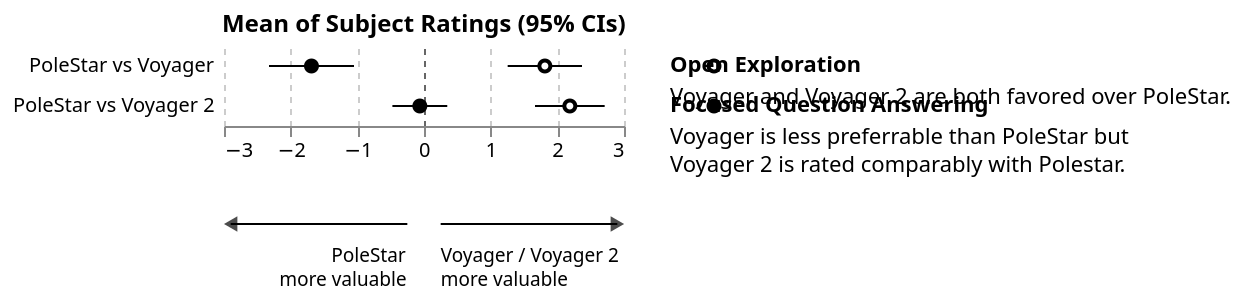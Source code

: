 {
  "$schema": "https://vega.github.io/schema/vega-lite/v2.json",
  "data": {
    "values": [
      {
        "measure": "Open Exploration",
        "mean": 1.813,
        "lo": 1.255,
        "hi": 2.370,
        "study": "PoleStar vs Voyager"
      },
      {
        "measure": "Focused Question Answering",
        "mean": -1.688,
        "lo": -2.325,
        "hi": -1.050,
        "study": "PoleStar vs Voyager"
      },
      {
        "measure": "Open Exploration",
        "mean": 2.1875,
        "lo": 1.665,
        "hi": 2.710,
        "study": "PoleStar vs Voyager 2"
      },
      {
        "measure": "Focused Question Answering",
        "mean": -0.0625,
        "lo": -0.474,
        "hi": 0.349,
        "study": "PoleStar vs Voyager 2"
      }
    ]
  },
  "hconcat": [
    {
      "vconcat": [
        {
          "title": "Mean of Subject Ratings (95% CIs)",
          "layer": [
            {
              "mark": "rule",
              "encoding": {
                "x": {
                  "field": "lo",
                  "type": "quantitative",
                  "scale": {
                    "zero": false
                  },
                  "axis": {
                    "orient": "bottom",
                    "title": "",
                    "encoding": {
                      "grid": {
                        "strokeDash": {
                          "value": [
                            3,
                            3
                          ]
                        },
                        "stroke": {
                          "condition": {
                            "test": "datum.value === 0",
                            "value": "#666"
                          },
                          "value": "#CCC"
                        }
                      }
                    }
                  }
                },
                "x2": {
                  "field": "hi",
                  "type": "quantitative"
                },
                "y": {
                  "field": "study",
                  "type": "nominal",
                  "axis": {
                    "title": null,
                    "labelPadding": 5,
                    "domain": false,
                    "ticks": false,
                    "grid": false
                  }
                }
              }
            },
            {
              "mark": {
                "type": "circle",
                "style": "measure"
              },
              "encoding": {
                "x": {
                  "field": "mean",
                  "type": "quantitative",
                  "scale": {
                    "domain": [
                      -3,
                      3
                    ]
                  }
                },
                "y": {
                  "field": "study",
                  "type": "nominal"
                },
                "color": {
                  "field": "measure",
                  "type": "nominal",
                  "scale": {
                    "range": [
                      "black",
                      "white"
                    ]
                  },
                  "legend": null
                },
                "opacity": {
                  "value": 1
                }
              }
            }
          ]
        },
        {
          "data": {
            "values": [
              {
                "from": -0.25,
                "to": -2.9,
                "label": "PoleStar"
              },
              {
                "from": 0.25,
                "to": 2.9,
                "label": "Voyager / Voyager 2"
              }
            ]
          },
          "layer": [
            {
              "mark": "rule",
              "encoding": {
                "x": {
                  "field": "from",
                  "type": "quantitative",
                  "scale": {
                    "zero": false
                  },
                  "axis": null
                },
                "x2": {
                  "field": "to",
                  "type": "quantitative"
                }
              }
            },
            {
              "mark": {
                "type": "point",
                "filled": true,
                "size": 60,
                "fill": "black"
              },
              "encoding": {
                "x": {
                  "field": "to",
                  "type": "quantitative",
                  "axis": null
                },
                "shape": {
                  "condition": {
                    "test": "datum.to > 0",
                    "value": "triangle-right"
                  },
                  "value": "triangle-left"
                }
              }
            },
            {
              "mark": {
                "type": "text",
                "align": "right",
                "style": "arrow-label"
              },
              "transform": [
                {
                  "filter": "datum.label === 'PoleStar'"
                }
              ],
              "encoding": {
                "x": {
                  "field": "from",
                  "type": "quantitative",
                  "axis": null
                },
                "text": {
                  "field": "label",
                  "type": "nominal"
                }
              }
            },
            {
              "mark": {
                "type": "text",
                "align": "left",
                "style": "arrow-label"
              },
              "transform": [
                {
                  "filter": "datum.label !== 'PoleStar'"
                }
              ],
              "encoding": {
                "x": {
                  "field": "from",
                  "type": "quantitative",
                  "axis": null
                },
                "text": {
                  "field": "label",
                  "type": "nominal"
                }
              }
            },
            {
              "mark": {
                "type": "text",
                "align": "right",
                "style": "arrow-label2"
              },
              "transform": [
                {
                  "filter": "datum.label === 'PoleStar'"
                }
              ],
              "encoding": {
                "x": {
                  "field": "from",
                  "type": "quantitative",
                  "axis": null
                },
                "text": {
                  "value": "more valuable"
                }
              }
            },
            {
              "mark": {
                "type": "text",
                "align": "left",
                "style": "arrow-label2"
              },
              "transform": [
                {
                  "filter": "datum.label !== 'PoleStar'"
                }
              ],
              "encoding": {
                "x": {
                  "field": "from",
                  "type": "quantitative",
                  "axis": null
                },
                "text": {
                  "value": "more valuable"
                }
              }
            }
          ]
        }
      ]
    },
    {
      "data": {
        "values": [
          {
            "measure": "Open Exploration",
            "summary": "Voyager and Voyager 2 are both favored over PoleStar.",
            "summary2": ""
          },
          {
            "measure": "Focused Question Answering",
            "summary": "Voyager is less preferrable than PoleStar but",
            "summary2": "Voyager 2 is rated comparably with Polestar."
          }
        ]
      },
      "layer": [
        {
          "mark": {
            "type": "circle",
            "style": "measure"
          },
          "encoding": {
            "y": {
              "field": "measure",
              "type": "nominal",
              "axis": null
            },
            "color": {
              "field": "measure",
              "type": "nominal",
              "legend": null
            }
          }
        },
        {
          "mark": {
            "type": "text",
            "baseline": "middle",
            "align": "left",
            "fontWeight": "bold",
            "dx": -22
          },
          "encoding": {
            "y": {
              "field": "measure",
              "type": "nominal",
              "scale": {
                "rangeStep": 40,
                "reverse": true
              },
              "axis": null
            },
            "text": {
              "field": "measure",
              "type": "nominal"
            }
          }
        },
        {
          "mark": {
            "type": "text",
            "baseline": "middle",
            "align": "left",
            "dx": -22,
            "dy": 16
          },
          "encoding": {
            "y": {
              "field": "measure",
              "type": "nominal",
              "scale": {
                "rangeStep": 40
              },
              "axis": null
            },
            "text": {
              "field": "summary",
              "type": "nominal"
            }
          }
        },
        {
          "mark": {
            "type": "text",
            "baseline": "middle",
            "align": "left",
            "dx": -22,
            "dy": 30
          },
          "encoding": {
            "y": {
              "field": "measure",
              "type": "nominal",
              "scale": {
                "rangeStep": 40
              },
              "axis": null
            },
            "text": {
              "field": "summary2",
              "type": "nominal"
            }
          }
        }
      ]
    }
  ],
  "config": {
    "view": {
      "stroke": "transparent"
    },
    "style": {
      "measure": {
        "stroke": "black",
        "opacity": 1
      },
      "arrow-label": {
        "dy": 16,
        "fontSize": 9.5
      },
      "arrow-label2": {
        "dy": 28,
        "fontSize": 9.5
      }
    },
    "title": {
      "fontSize": 12
    }
  }
}
